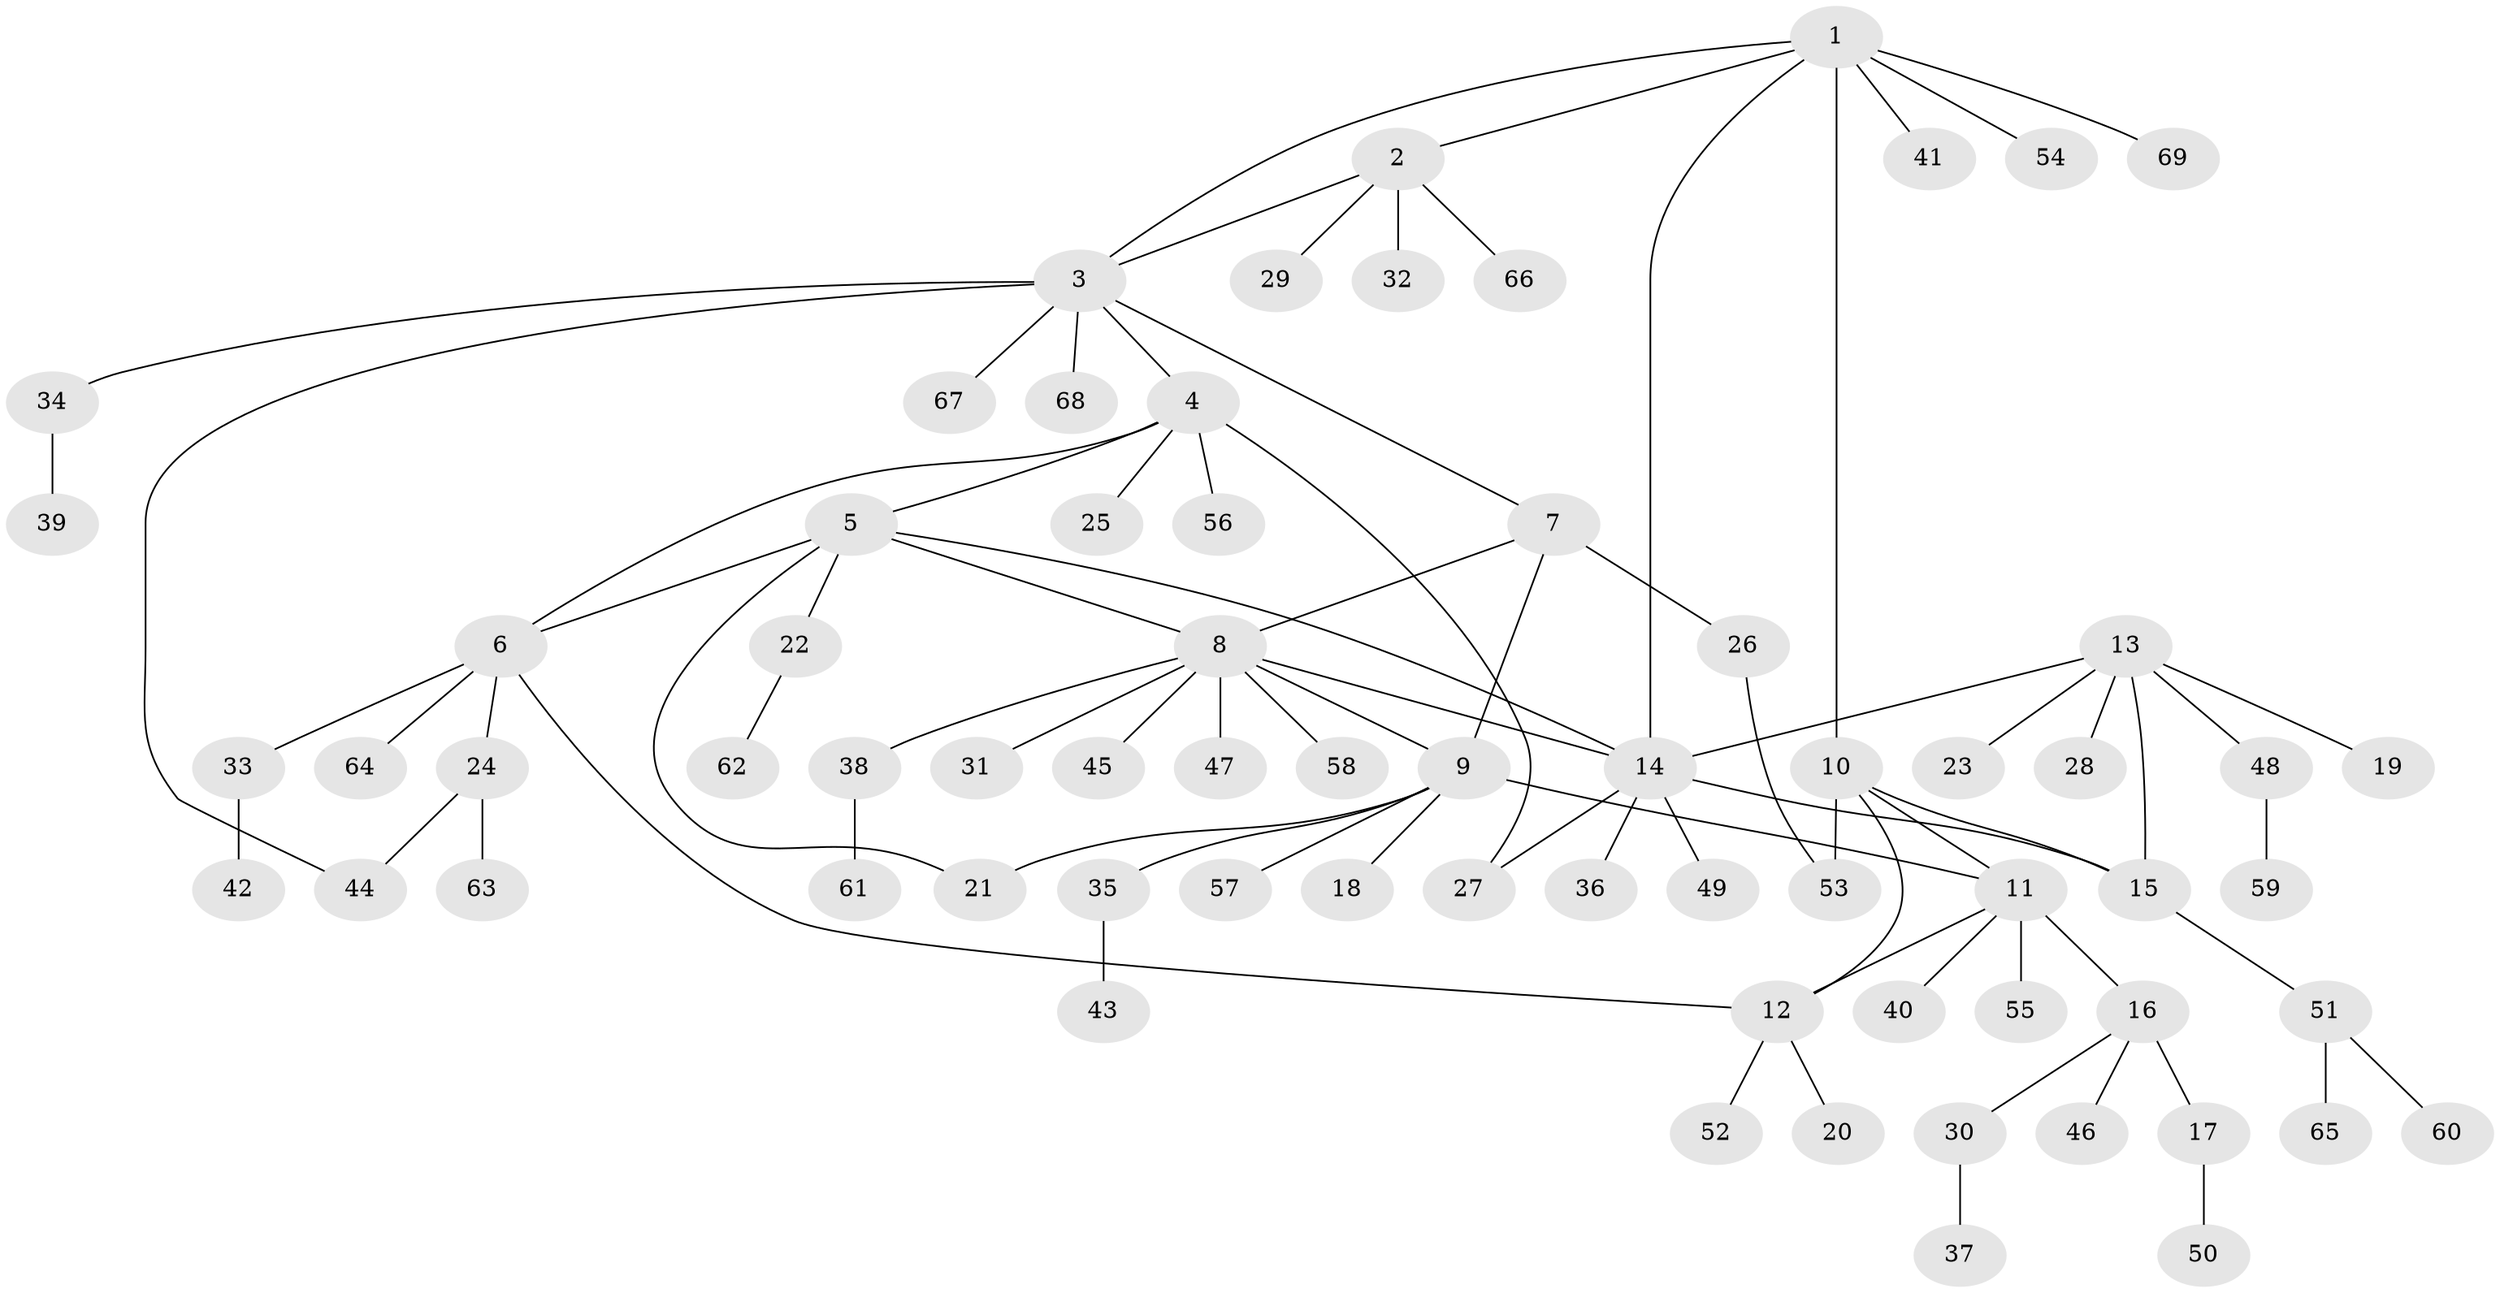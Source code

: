 // coarse degree distribution, {6: 0.06382978723404255, 4: 0.06382978723404255, 7: 0.0425531914893617, 5: 0.06382978723404255, 14: 0.02127659574468085, 8: 0.02127659574468085, 1: 0.6382978723404256, 3: 0.02127659574468085, 2: 0.06382978723404255}
// Generated by graph-tools (version 1.1) at 2025/52/02/27/25 19:52:14]
// undirected, 69 vertices, 83 edges
graph export_dot {
graph [start="1"]
  node [color=gray90,style=filled];
  1;
  2;
  3;
  4;
  5;
  6;
  7;
  8;
  9;
  10;
  11;
  12;
  13;
  14;
  15;
  16;
  17;
  18;
  19;
  20;
  21;
  22;
  23;
  24;
  25;
  26;
  27;
  28;
  29;
  30;
  31;
  32;
  33;
  34;
  35;
  36;
  37;
  38;
  39;
  40;
  41;
  42;
  43;
  44;
  45;
  46;
  47;
  48;
  49;
  50;
  51;
  52;
  53;
  54;
  55;
  56;
  57;
  58;
  59;
  60;
  61;
  62;
  63;
  64;
  65;
  66;
  67;
  68;
  69;
  1 -- 2;
  1 -- 3;
  1 -- 10;
  1 -- 14;
  1 -- 41;
  1 -- 54;
  1 -- 69;
  2 -- 3;
  2 -- 29;
  2 -- 32;
  2 -- 66;
  3 -- 4;
  3 -- 7;
  3 -- 34;
  3 -- 44;
  3 -- 67;
  3 -- 68;
  4 -- 5;
  4 -- 6;
  4 -- 25;
  4 -- 27;
  4 -- 56;
  5 -- 6;
  5 -- 8;
  5 -- 14;
  5 -- 21;
  5 -- 22;
  6 -- 12;
  6 -- 24;
  6 -- 33;
  6 -- 64;
  7 -- 8;
  7 -- 9;
  7 -- 26;
  8 -- 9;
  8 -- 14;
  8 -- 31;
  8 -- 38;
  8 -- 45;
  8 -- 47;
  8 -- 58;
  9 -- 11;
  9 -- 18;
  9 -- 21;
  9 -- 35;
  9 -- 57;
  10 -- 11;
  10 -- 12;
  10 -- 15;
  10 -- 53;
  11 -- 12;
  11 -- 16;
  11 -- 40;
  11 -- 55;
  12 -- 20;
  12 -- 52;
  13 -- 14;
  13 -- 15;
  13 -- 19;
  13 -- 23;
  13 -- 28;
  13 -- 48;
  14 -- 15;
  14 -- 27;
  14 -- 36;
  14 -- 49;
  15 -- 51;
  16 -- 17;
  16 -- 30;
  16 -- 46;
  17 -- 50;
  22 -- 62;
  24 -- 44;
  24 -- 63;
  26 -- 53;
  30 -- 37;
  33 -- 42;
  34 -- 39;
  35 -- 43;
  38 -- 61;
  48 -- 59;
  51 -- 60;
  51 -- 65;
}

